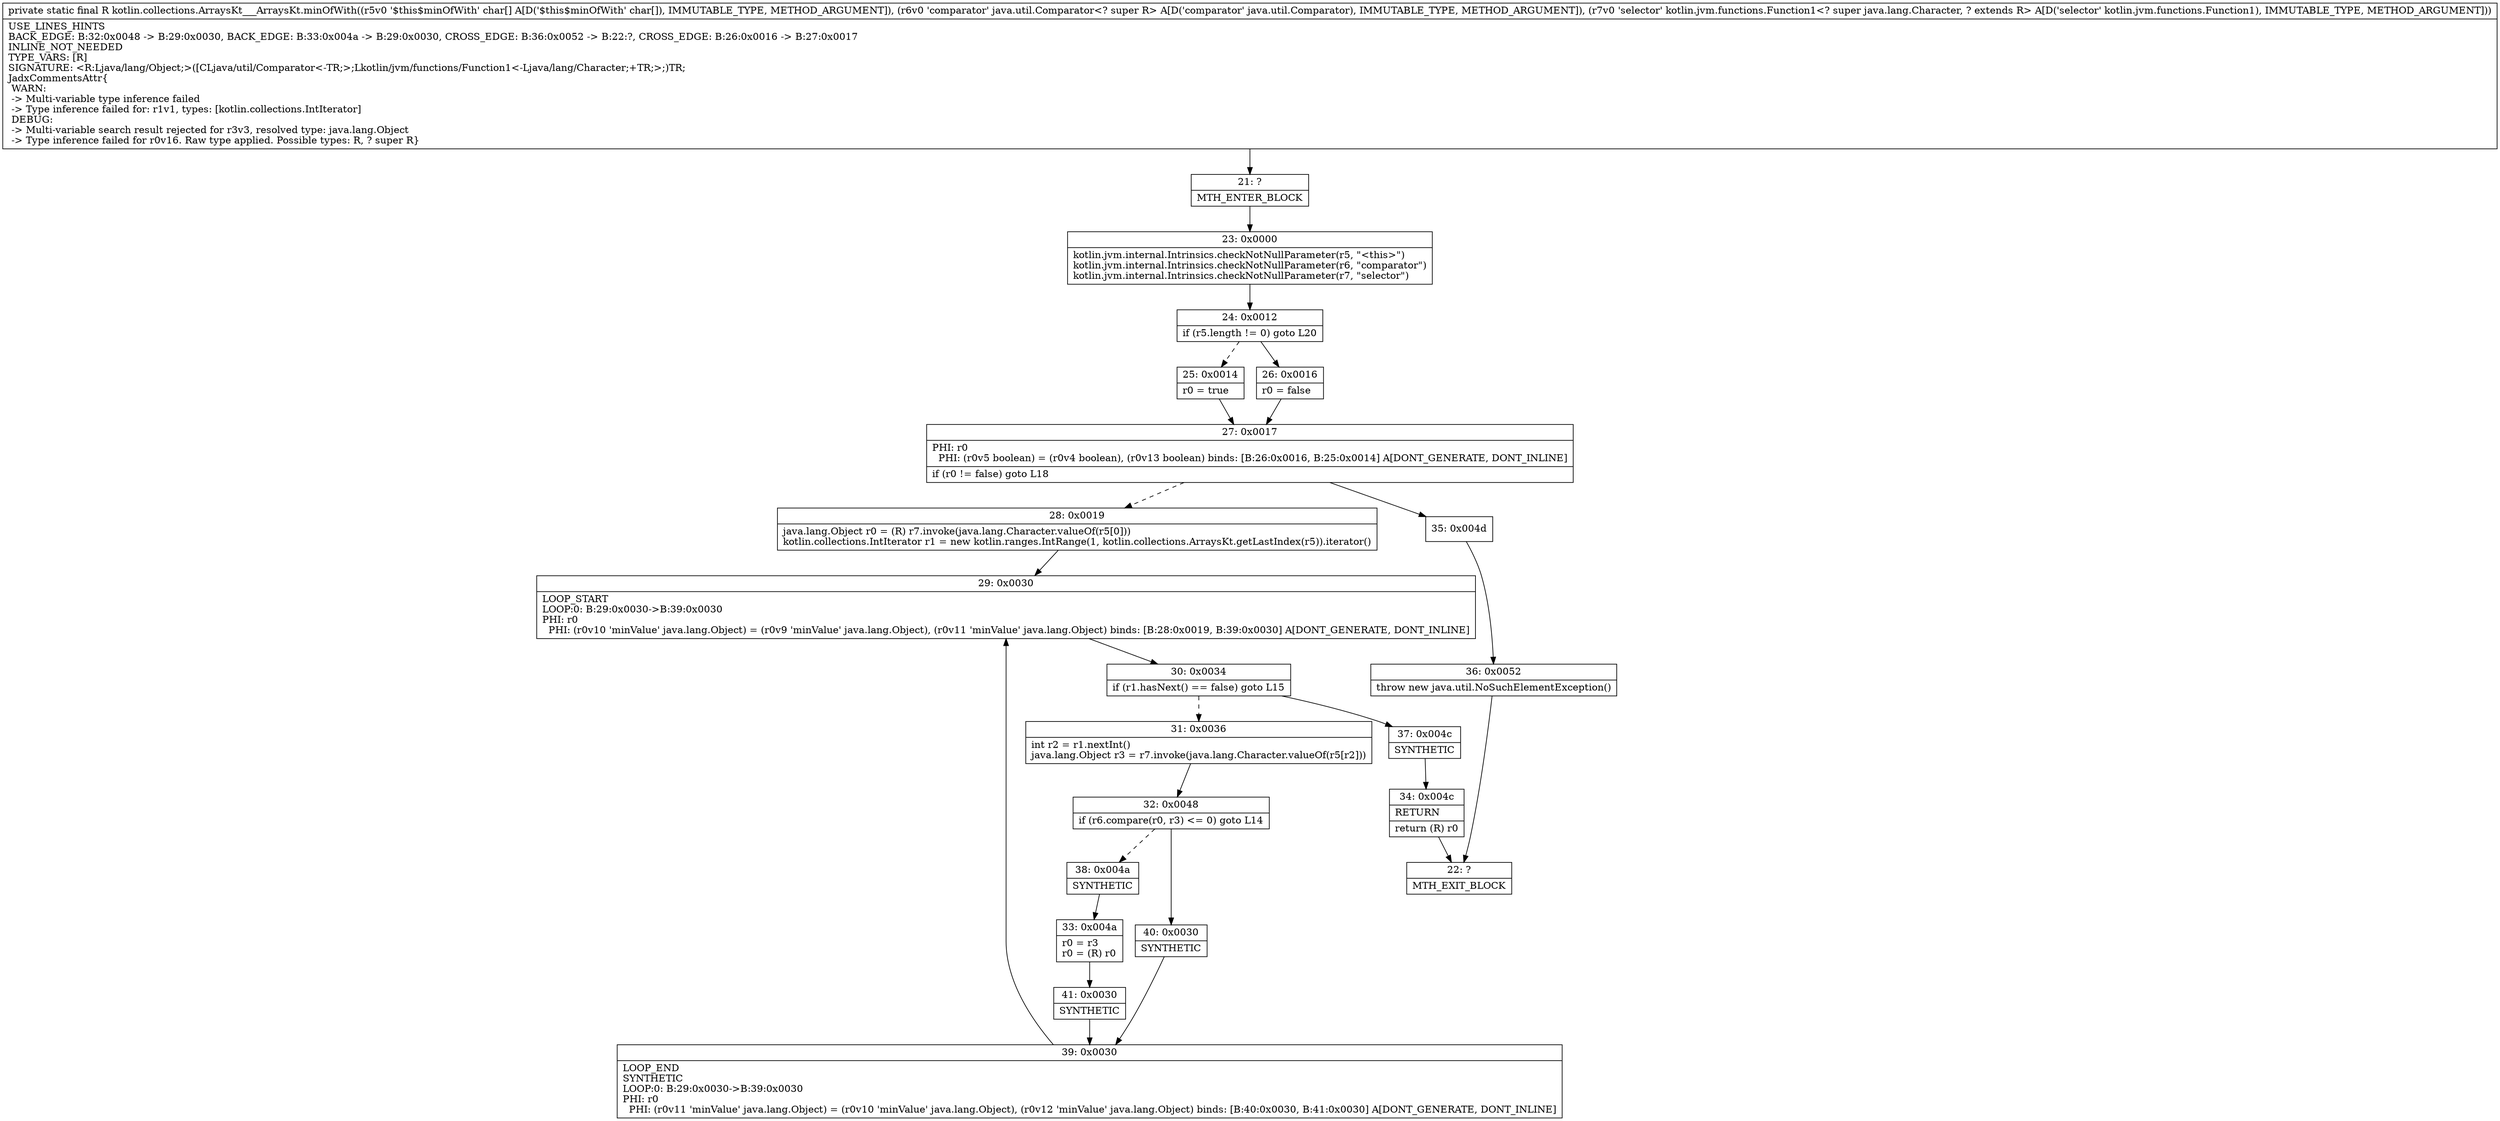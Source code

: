 digraph "CFG forkotlin.collections.ArraysKt___ArraysKt.minOfWith([CLjava\/util\/Comparator;Lkotlin\/jvm\/functions\/Function1;)Ljava\/lang\/Object;" {
Node_21 [shape=record,label="{21\:\ ?|MTH_ENTER_BLOCK\l}"];
Node_23 [shape=record,label="{23\:\ 0x0000|kotlin.jvm.internal.Intrinsics.checkNotNullParameter(r5, \"\<this\>\")\lkotlin.jvm.internal.Intrinsics.checkNotNullParameter(r6, \"comparator\")\lkotlin.jvm.internal.Intrinsics.checkNotNullParameter(r7, \"selector\")\l}"];
Node_24 [shape=record,label="{24\:\ 0x0012|if (r5.length != 0) goto L20\l}"];
Node_25 [shape=record,label="{25\:\ 0x0014|r0 = true\l}"];
Node_27 [shape=record,label="{27\:\ 0x0017|PHI: r0 \l  PHI: (r0v5 boolean) = (r0v4 boolean), (r0v13 boolean) binds: [B:26:0x0016, B:25:0x0014] A[DONT_GENERATE, DONT_INLINE]\l|if (r0 != false) goto L18\l}"];
Node_28 [shape=record,label="{28\:\ 0x0019|java.lang.Object r0 = (R) r7.invoke(java.lang.Character.valueOf(r5[0]))\lkotlin.collections.IntIterator r1 = new kotlin.ranges.IntRange(1, kotlin.collections.ArraysKt.getLastIndex(r5)).iterator()\l}"];
Node_29 [shape=record,label="{29\:\ 0x0030|LOOP_START\lLOOP:0: B:29:0x0030\-\>B:39:0x0030\lPHI: r0 \l  PHI: (r0v10 'minValue' java.lang.Object) = (r0v9 'minValue' java.lang.Object), (r0v11 'minValue' java.lang.Object) binds: [B:28:0x0019, B:39:0x0030] A[DONT_GENERATE, DONT_INLINE]\l}"];
Node_30 [shape=record,label="{30\:\ 0x0034|if (r1.hasNext() == false) goto L15\l}"];
Node_31 [shape=record,label="{31\:\ 0x0036|int r2 = r1.nextInt()\ljava.lang.Object r3 = r7.invoke(java.lang.Character.valueOf(r5[r2]))\l}"];
Node_32 [shape=record,label="{32\:\ 0x0048|if (r6.compare(r0, r3) \<= 0) goto L14\l}"];
Node_38 [shape=record,label="{38\:\ 0x004a|SYNTHETIC\l}"];
Node_33 [shape=record,label="{33\:\ 0x004a|r0 = r3\lr0 = (R) r0\l}"];
Node_41 [shape=record,label="{41\:\ 0x0030|SYNTHETIC\l}"];
Node_39 [shape=record,label="{39\:\ 0x0030|LOOP_END\lSYNTHETIC\lLOOP:0: B:29:0x0030\-\>B:39:0x0030\lPHI: r0 \l  PHI: (r0v11 'minValue' java.lang.Object) = (r0v10 'minValue' java.lang.Object), (r0v12 'minValue' java.lang.Object) binds: [B:40:0x0030, B:41:0x0030] A[DONT_GENERATE, DONT_INLINE]\l}"];
Node_40 [shape=record,label="{40\:\ 0x0030|SYNTHETIC\l}"];
Node_37 [shape=record,label="{37\:\ 0x004c|SYNTHETIC\l}"];
Node_34 [shape=record,label="{34\:\ 0x004c|RETURN\l|return (R) r0\l}"];
Node_22 [shape=record,label="{22\:\ ?|MTH_EXIT_BLOCK\l}"];
Node_35 [shape=record,label="{35\:\ 0x004d}"];
Node_36 [shape=record,label="{36\:\ 0x0052|throw new java.util.NoSuchElementException()\l}"];
Node_26 [shape=record,label="{26\:\ 0x0016|r0 = false\l}"];
MethodNode[shape=record,label="{private static final R kotlin.collections.ArraysKt___ArraysKt.minOfWith((r5v0 '$this$minOfWith' char[] A[D('$this$minOfWith' char[]), IMMUTABLE_TYPE, METHOD_ARGUMENT]), (r6v0 'comparator' java.util.Comparator\<? super R\> A[D('comparator' java.util.Comparator), IMMUTABLE_TYPE, METHOD_ARGUMENT]), (r7v0 'selector' kotlin.jvm.functions.Function1\<? super java.lang.Character, ? extends R\> A[D('selector' kotlin.jvm.functions.Function1), IMMUTABLE_TYPE, METHOD_ARGUMENT]))  | USE_LINES_HINTS\lBACK_EDGE: B:32:0x0048 \-\> B:29:0x0030, BACK_EDGE: B:33:0x004a \-\> B:29:0x0030, CROSS_EDGE: B:36:0x0052 \-\> B:22:?, CROSS_EDGE: B:26:0x0016 \-\> B:27:0x0017\lINLINE_NOT_NEEDED\lTYPE_VARS: [R]\lSIGNATURE: \<R:Ljava\/lang\/Object;\>([CLjava\/util\/Comparator\<\-TR;\>;Lkotlin\/jvm\/functions\/Function1\<\-Ljava\/lang\/Character;+TR;\>;)TR;\lJadxCommentsAttr\{\l WARN: \l \-\> Multi\-variable type inference failed\l \-\> Type inference failed for: r1v1, types: [kotlin.collections.IntIterator]\l DEBUG: \l \-\> Multi\-variable search result rejected for r3v3, resolved type: java.lang.Object\l \-\> Type inference failed for r0v16. Raw type applied. Possible types: R, ? super R\}\l}"];
MethodNode -> Node_21;Node_21 -> Node_23;
Node_23 -> Node_24;
Node_24 -> Node_25[style=dashed];
Node_24 -> Node_26;
Node_25 -> Node_27;
Node_27 -> Node_28[style=dashed];
Node_27 -> Node_35;
Node_28 -> Node_29;
Node_29 -> Node_30;
Node_30 -> Node_31[style=dashed];
Node_30 -> Node_37;
Node_31 -> Node_32;
Node_32 -> Node_38[style=dashed];
Node_32 -> Node_40;
Node_38 -> Node_33;
Node_33 -> Node_41;
Node_41 -> Node_39;
Node_39 -> Node_29;
Node_40 -> Node_39;
Node_37 -> Node_34;
Node_34 -> Node_22;
Node_35 -> Node_36;
Node_36 -> Node_22;
Node_26 -> Node_27;
}

